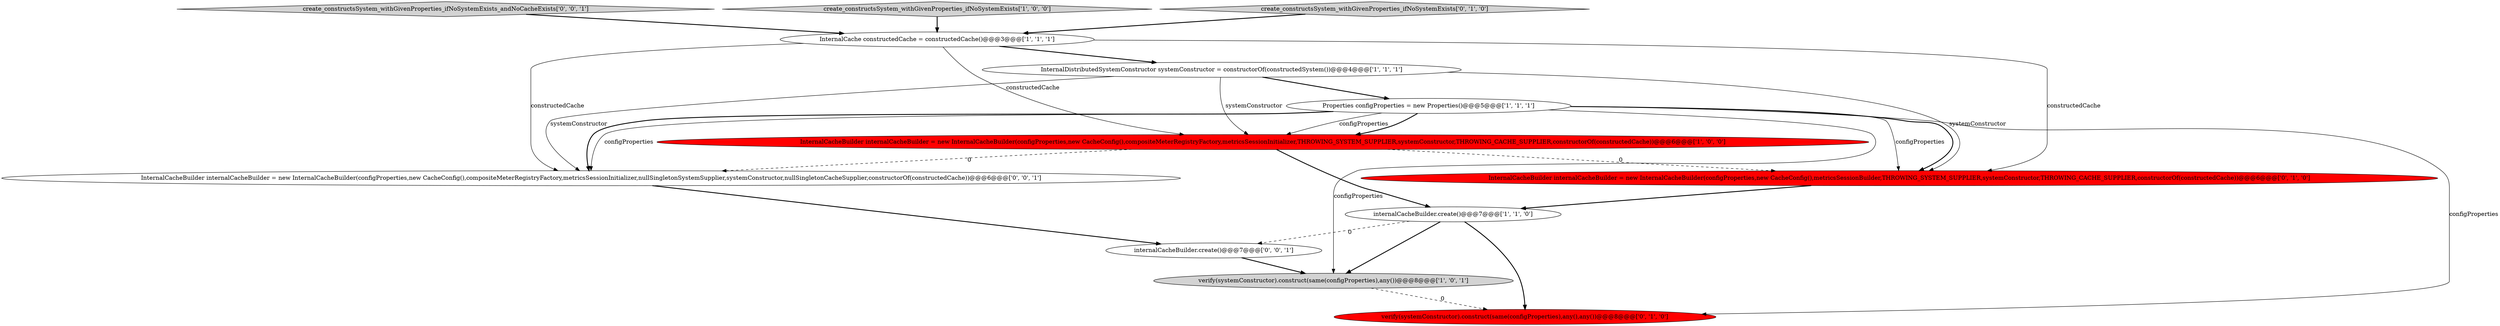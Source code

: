 digraph {
4 [style = filled, label = "InternalCache constructedCache = constructedCache()@@@3@@@['1', '1', '1']", fillcolor = white, shape = ellipse image = "AAA0AAABBB1BBB"];
1 [style = filled, label = "Properties configProperties = new Properties()@@@5@@@['1', '1', '1']", fillcolor = white, shape = ellipse image = "AAA0AAABBB1BBB"];
11 [style = filled, label = "internalCacheBuilder.create()@@@7@@@['0', '0', '1']", fillcolor = white, shape = ellipse image = "AAA0AAABBB3BBB"];
6 [style = filled, label = "InternalCacheBuilder internalCacheBuilder = new InternalCacheBuilder(configProperties,new CacheConfig(),compositeMeterRegistryFactory,metricsSessionInitializer,THROWING_SYSTEM_SUPPLIER,systemConstructor,THROWING_CACHE_SUPPLIER,constructorOf(constructedCache))@@@6@@@['1', '0', '0']", fillcolor = red, shape = ellipse image = "AAA1AAABBB1BBB"];
12 [style = filled, label = "create_constructsSystem_withGivenProperties_ifNoSystemExists_andNoCacheExists['0', '0', '1']", fillcolor = lightgray, shape = diamond image = "AAA0AAABBB3BBB"];
9 [style = filled, label = "InternalCacheBuilder internalCacheBuilder = new InternalCacheBuilder(configProperties,new CacheConfig(),metricsSessionBuilder,THROWING_SYSTEM_SUPPLIER,systemConstructor,THROWING_CACHE_SUPPLIER,constructorOf(constructedCache))@@@6@@@['0', '1', '0']", fillcolor = red, shape = ellipse image = "AAA1AAABBB2BBB"];
5 [style = filled, label = "create_constructsSystem_withGivenProperties_ifNoSystemExists['1', '0', '0']", fillcolor = lightgray, shape = diamond image = "AAA0AAABBB1BBB"];
10 [style = filled, label = "InternalCacheBuilder internalCacheBuilder = new InternalCacheBuilder(configProperties,new CacheConfig(),compositeMeterRegistryFactory,metricsSessionInitializer,nullSingletonSystemSupplier,systemConstructor,nullSingletonCacheSupplier,constructorOf(constructedCache))@@@6@@@['0', '0', '1']", fillcolor = white, shape = ellipse image = "AAA0AAABBB3BBB"];
7 [style = filled, label = "verify(systemConstructor).construct(same(configProperties),any(),any())@@@8@@@['0', '1', '0']", fillcolor = red, shape = ellipse image = "AAA1AAABBB2BBB"];
2 [style = filled, label = "internalCacheBuilder.create()@@@7@@@['1', '1', '0']", fillcolor = white, shape = ellipse image = "AAA0AAABBB1BBB"];
8 [style = filled, label = "create_constructsSystem_withGivenProperties_ifNoSystemExists['0', '1', '0']", fillcolor = lightgray, shape = diamond image = "AAA0AAABBB2BBB"];
0 [style = filled, label = "verify(systemConstructor).construct(same(configProperties),any())@@@8@@@['1', '0', '1']", fillcolor = lightgray, shape = ellipse image = "AAA0AAABBB1BBB"];
3 [style = filled, label = "InternalDistributedSystemConstructor systemConstructor = constructorOf(constructedSystem())@@@4@@@['1', '1', '1']", fillcolor = white, shape = ellipse image = "AAA0AAABBB1BBB"];
4->3 [style = bold, label=""];
3->10 [style = solid, label="systemConstructor"];
3->6 [style = solid, label="systemConstructor"];
1->7 [style = solid, label="configProperties"];
3->1 [style = bold, label=""];
9->2 [style = bold, label=""];
6->9 [style = dashed, label="0"];
1->0 [style = solid, label="configProperties"];
3->9 [style = solid, label="systemConstructor"];
1->9 [style = bold, label=""];
6->10 [style = dashed, label="0"];
1->10 [style = solid, label="configProperties"];
6->2 [style = bold, label=""];
4->10 [style = solid, label="constructedCache"];
2->0 [style = bold, label=""];
1->6 [style = solid, label="configProperties"];
1->6 [style = bold, label=""];
11->0 [style = bold, label=""];
12->4 [style = bold, label=""];
1->9 [style = solid, label="configProperties"];
5->4 [style = bold, label=""];
2->11 [style = dashed, label="0"];
4->9 [style = solid, label="constructedCache"];
2->7 [style = bold, label=""];
8->4 [style = bold, label=""];
4->6 [style = solid, label="constructedCache"];
0->7 [style = dashed, label="0"];
1->10 [style = bold, label=""];
10->11 [style = bold, label=""];
}
